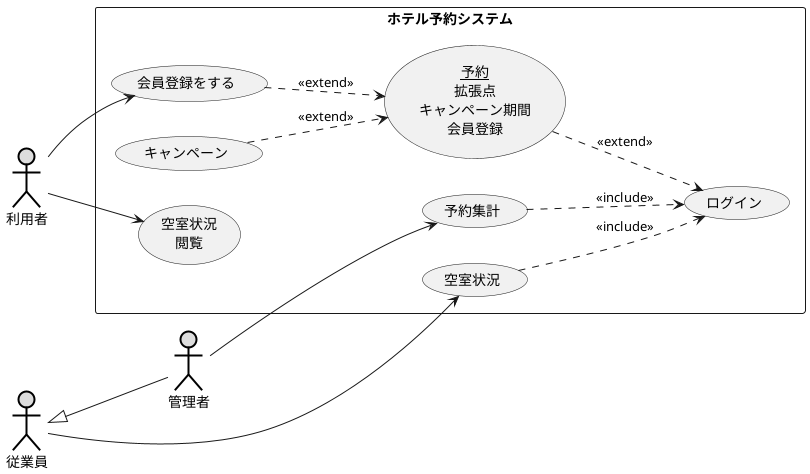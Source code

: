 @startuml ユースケース図
actor 利用者 #DDDDDD;line:black;line.bold;
actor 従業員 #DDDDDD;line:black;line.bold;
actor 管理者 #DDDDDD;line:black;line.bold;
rectangle ホテル予約システム {
usecase 会員登録をする as K
usecase (<u>予約</u>\n拡張点\nキャンペーン期間\n会員登録) as Y
usecase キャンペーン as KP
usecase (空室状況\n閲覧) as E
usecase 予約集計 as YS
usecase ログイン as L
usecase 空室状況 as KJ
}
利用者 --> K
left to right direction
K ..> Y : <<extend>>
KP ..> Y : <<extend>>
Y ..> L : <<extend>>
YS ..> L : <<include>>
利用者 --> E
従業員 <|-- 管理者
管理者 --> YS
従業員 --> KJ
KJ ..> L : <<include>>
left to right direction
@enduml